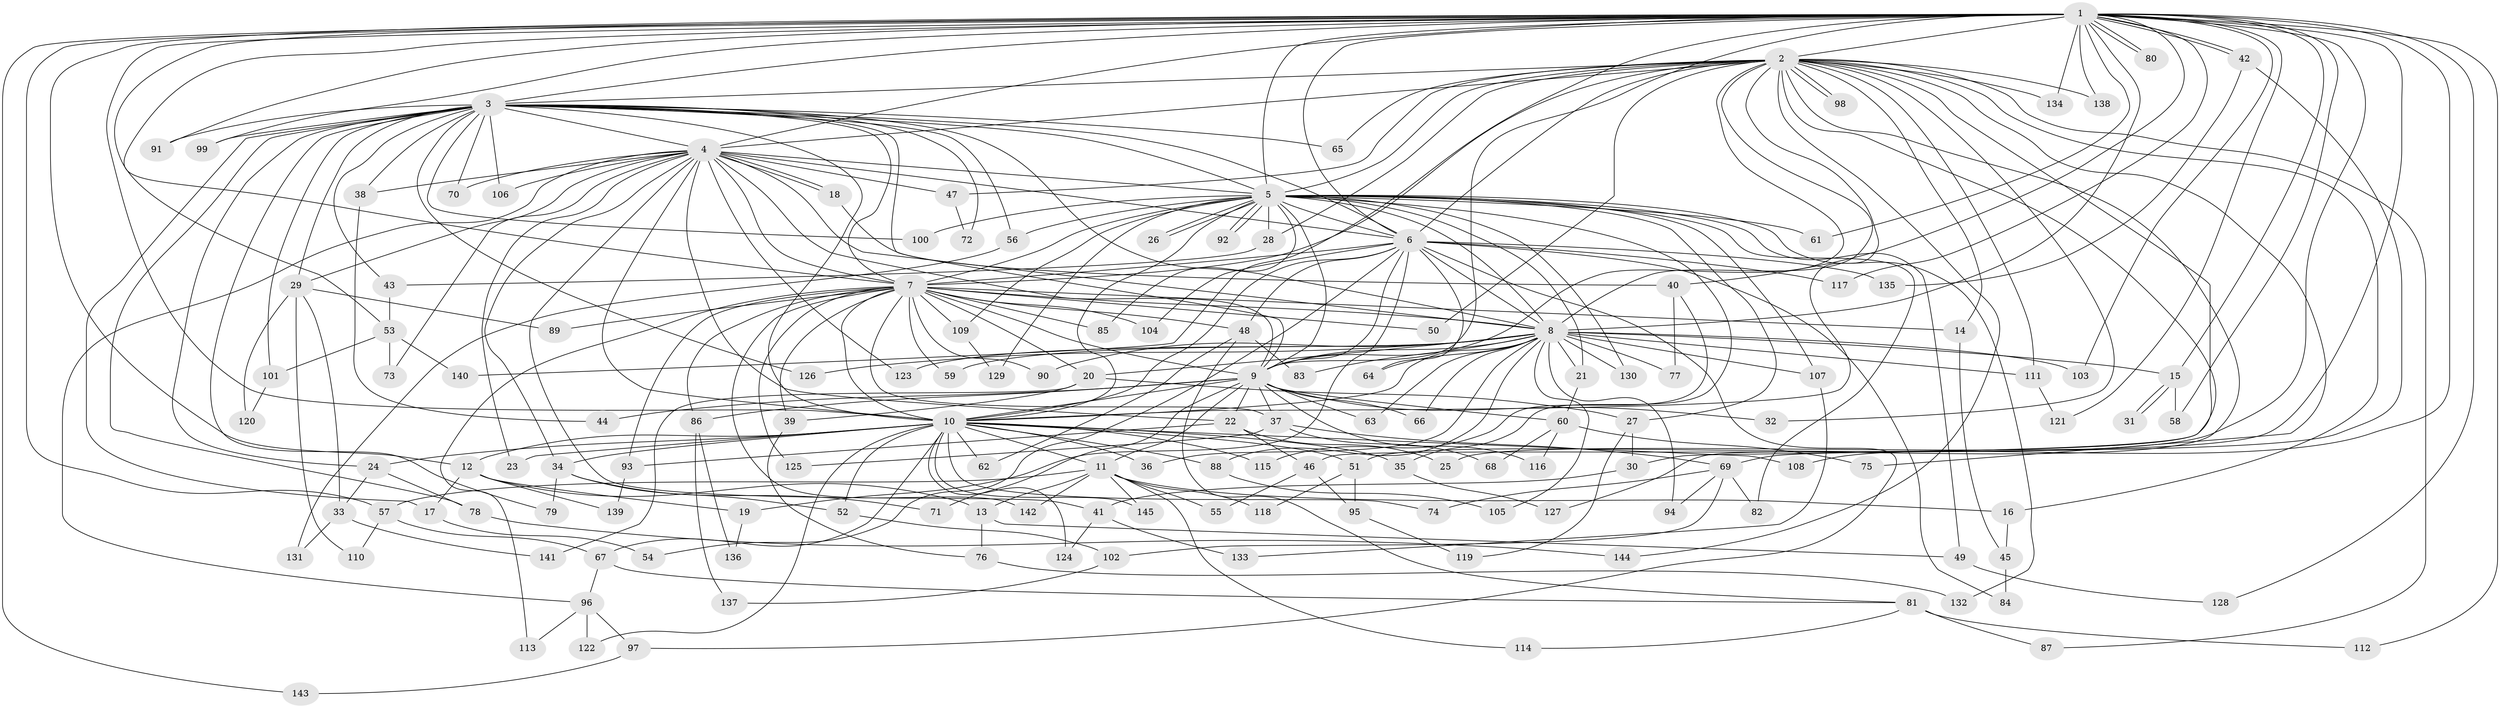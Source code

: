 // coarse degree distribution, {45: 0.008849557522123894, 23: 0.008849557522123894, 30: 0.008849557522123894, 24: 0.02654867256637168, 25: 0.008849557522123894, 16: 0.008849557522123894, 9: 0.008849557522123894, 6: 0.035398230088495575, 4: 0.07964601769911504, 3: 0.17699115044247787, 7: 0.008849557522123894, 5: 0.07079646017699115, 2: 0.5132743362831859, 8: 0.008849557522123894, 1: 0.02654867256637168}
// Generated by graph-tools (version 1.1) at 2025/51/02/27/25 19:51:53]
// undirected, 145 vertices, 315 edges
graph export_dot {
graph [start="1"]
  node [color=gray90,style=filled];
  1;
  2;
  3;
  4;
  5;
  6;
  7;
  8;
  9;
  10;
  11;
  12;
  13;
  14;
  15;
  16;
  17;
  18;
  19;
  20;
  21;
  22;
  23;
  24;
  25;
  26;
  27;
  28;
  29;
  30;
  31;
  32;
  33;
  34;
  35;
  36;
  37;
  38;
  39;
  40;
  41;
  42;
  43;
  44;
  45;
  46;
  47;
  48;
  49;
  50;
  51;
  52;
  53;
  54;
  55;
  56;
  57;
  58;
  59;
  60;
  61;
  62;
  63;
  64;
  65;
  66;
  67;
  68;
  69;
  70;
  71;
  72;
  73;
  74;
  75;
  76;
  77;
  78;
  79;
  80;
  81;
  82;
  83;
  84;
  85;
  86;
  87;
  88;
  89;
  90;
  91;
  92;
  93;
  94;
  95;
  96;
  97;
  98;
  99;
  100;
  101;
  102;
  103;
  104;
  105;
  106;
  107;
  108;
  109;
  110;
  111;
  112;
  113;
  114;
  115;
  116;
  117;
  118;
  119;
  120;
  121;
  122;
  123;
  124;
  125;
  126;
  127;
  128;
  129;
  130;
  131;
  132;
  133;
  134;
  135;
  136;
  137;
  138;
  139;
  140;
  141;
  142;
  143;
  144;
  145;
  1 -- 2;
  1 -- 3;
  1 -- 4;
  1 -- 5;
  1 -- 6;
  1 -- 7;
  1 -- 8;
  1 -- 9;
  1 -- 10;
  1 -- 12;
  1 -- 15;
  1 -- 25;
  1 -- 40;
  1 -- 42;
  1 -- 42;
  1 -- 51;
  1 -- 53;
  1 -- 57;
  1 -- 58;
  1 -- 61;
  1 -- 80;
  1 -- 80;
  1 -- 91;
  1 -- 99;
  1 -- 103;
  1 -- 108;
  1 -- 112;
  1 -- 117;
  1 -- 121;
  1 -- 128;
  1 -- 134;
  1 -- 138;
  1 -- 140;
  1 -- 143;
  2 -- 3;
  2 -- 4;
  2 -- 5;
  2 -- 6;
  2 -- 7;
  2 -- 8;
  2 -- 9;
  2 -- 10;
  2 -- 14;
  2 -- 16;
  2 -- 28;
  2 -- 30;
  2 -- 32;
  2 -- 46;
  2 -- 47;
  2 -- 50;
  2 -- 65;
  2 -- 75;
  2 -- 87;
  2 -- 98;
  2 -- 98;
  2 -- 111;
  2 -- 127;
  2 -- 134;
  2 -- 138;
  2 -- 144;
  3 -- 4;
  3 -- 5;
  3 -- 6;
  3 -- 7;
  3 -- 8;
  3 -- 9;
  3 -- 10;
  3 -- 17;
  3 -- 24;
  3 -- 29;
  3 -- 38;
  3 -- 43;
  3 -- 56;
  3 -- 65;
  3 -- 70;
  3 -- 72;
  3 -- 78;
  3 -- 79;
  3 -- 91;
  3 -- 99;
  3 -- 100;
  3 -- 101;
  3 -- 106;
  3 -- 126;
  4 -- 5;
  4 -- 6;
  4 -- 7;
  4 -- 8;
  4 -- 9;
  4 -- 10;
  4 -- 18;
  4 -- 18;
  4 -- 22;
  4 -- 23;
  4 -- 29;
  4 -- 34;
  4 -- 38;
  4 -- 41;
  4 -- 47;
  4 -- 70;
  4 -- 73;
  4 -- 96;
  4 -- 106;
  4 -- 123;
  5 -- 6;
  5 -- 7;
  5 -- 8;
  5 -- 9;
  5 -- 10;
  5 -- 21;
  5 -- 26;
  5 -- 26;
  5 -- 27;
  5 -- 28;
  5 -- 35;
  5 -- 49;
  5 -- 56;
  5 -- 61;
  5 -- 82;
  5 -- 85;
  5 -- 92;
  5 -- 92;
  5 -- 100;
  5 -- 107;
  5 -- 109;
  5 -- 129;
  5 -- 130;
  5 -- 132;
  6 -- 7;
  6 -- 8;
  6 -- 9;
  6 -- 10;
  6 -- 19;
  6 -- 48;
  6 -- 54;
  6 -- 64;
  6 -- 84;
  6 -- 97;
  6 -- 104;
  6 -- 117;
  6 -- 135;
  7 -- 8;
  7 -- 9;
  7 -- 10;
  7 -- 14;
  7 -- 20;
  7 -- 37;
  7 -- 39;
  7 -- 48;
  7 -- 50;
  7 -- 59;
  7 -- 85;
  7 -- 86;
  7 -- 89;
  7 -- 90;
  7 -- 93;
  7 -- 104;
  7 -- 109;
  7 -- 113;
  7 -- 125;
  7 -- 142;
  8 -- 9;
  8 -- 10;
  8 -- 15;
  8 -- 20;
  8 -- 21;
  8 -- 36;
  8 -- 59;
  8 -- 63;
  8 -- 64;
  8 -- 66;
  8 -- 77;
  8 -- 83;
  8 -- 88;
  8 -- 90;
  8 -- 94;
  8 -- 103;
  8 -- 105;
  8 -- 107;
  8 -- 111;
  8 -- 123;
  8 -- 126;
  8 -- 130;
  9 -- 10;
  9 -- 11;
  9 -- 22;
  9 -- 32;
  9 -- 37;
  9 -- 44;
  9 -- 60;
  9 -- 63;
  9 -- 66;
  9 -- 71;
  9 -- 86;
  9 -- 116;
  10 -- 11;
  10 -- 12;
  10 -- 23;
  10 -- 24;
  10 -- 34;
  10 -- 35;
  10 -- 36;
  10 -- 51;
  10 -- 52;
  10 -- 62;
  10 -- 67;
  10 -- 74;
  10 -- 88;
  10 -- 108;
  10 -- 115;
  10 -- 122;
  10 -- 124;
  10 -- 145;
  11 -- 13;
  11 -- 16;
  11 -- 55;
  11 -- 57;
  11 -- 114;
  11 -- 118;
  11 -- 142;
  11 -- 145;
  12 -- 13;
  12 -- 17;
  12 -- 19;
  12 -- 139;
  13 -- 49;
  13 -- 76;
  14 -- 45;
  15 -- 31;
  15 -- 31;
  15 -- 58;
  16 -- 45;
  17 -- 54;
  18 -- 40;
  19 -- 136;
  20 -- 27;
  20 -- 39;
  20 -- 141;
  21 -- 60;
  22 -- 25;
  22 -- 46;
  22 -- 93;
  24 -- 33;
  24 -- 78;
  27 -- 30;
  27 -- 119;
  28 -- 43;
  29 -- 33;
  29 -- 89;
  29 -- 110;
  29 -- 120;
  30 -- 41;
  33 -- 131;
  33 -- 141;
  34 -- 52;
  34 -- 71;
  34 -- 79;
  35 -- 127;
  37 -- 68;
  37 -- 69;
  37 -- 125;
  38 -- 44;
  39 -- 76;
  40 -- 77;
  40 -- 115;
  41 -- 124;
  41 -- 133;
  42 -- 69;
  42 -- 135;
  43 -- 53;
  45 -- 84;
  46 -- 55;
  46 -- 95;
  47 -- 72;
  48 -- 62;
  48 -- 81;
  48 -- 83;
  49 -- 128;
  51 -- 95;
  51 -- 118;
  52 -- 102;
  53 -- 73;
  53 -- 101;
  53 -- 140;
  56 -- 131;
  57 -- 67;
  57 -- 110;
  60 -- 68;
  60 -- 75;
  60 -- 116;
  67 -- 81;
  67 -- 96;
  69 -- 74;
  69 -- 82;
  69 -- 94;
  69 -- 102;
  76 -- 132;
  78 -- 144;
  81 -- 87;
  81 -- 112;
  81 -- 114;
  86 -- 136;
  86 -- 137;
  88 -- 105;
  93 -- 139;
  95 -- 119;
  96 -- 97;
  96 -- 113;
  96 -- 122;
  97 -- 143;
  101 -- 120;
  102 -- 137;
  107 -- 133;
  109 -- 129;
  111 -- 121;
}
